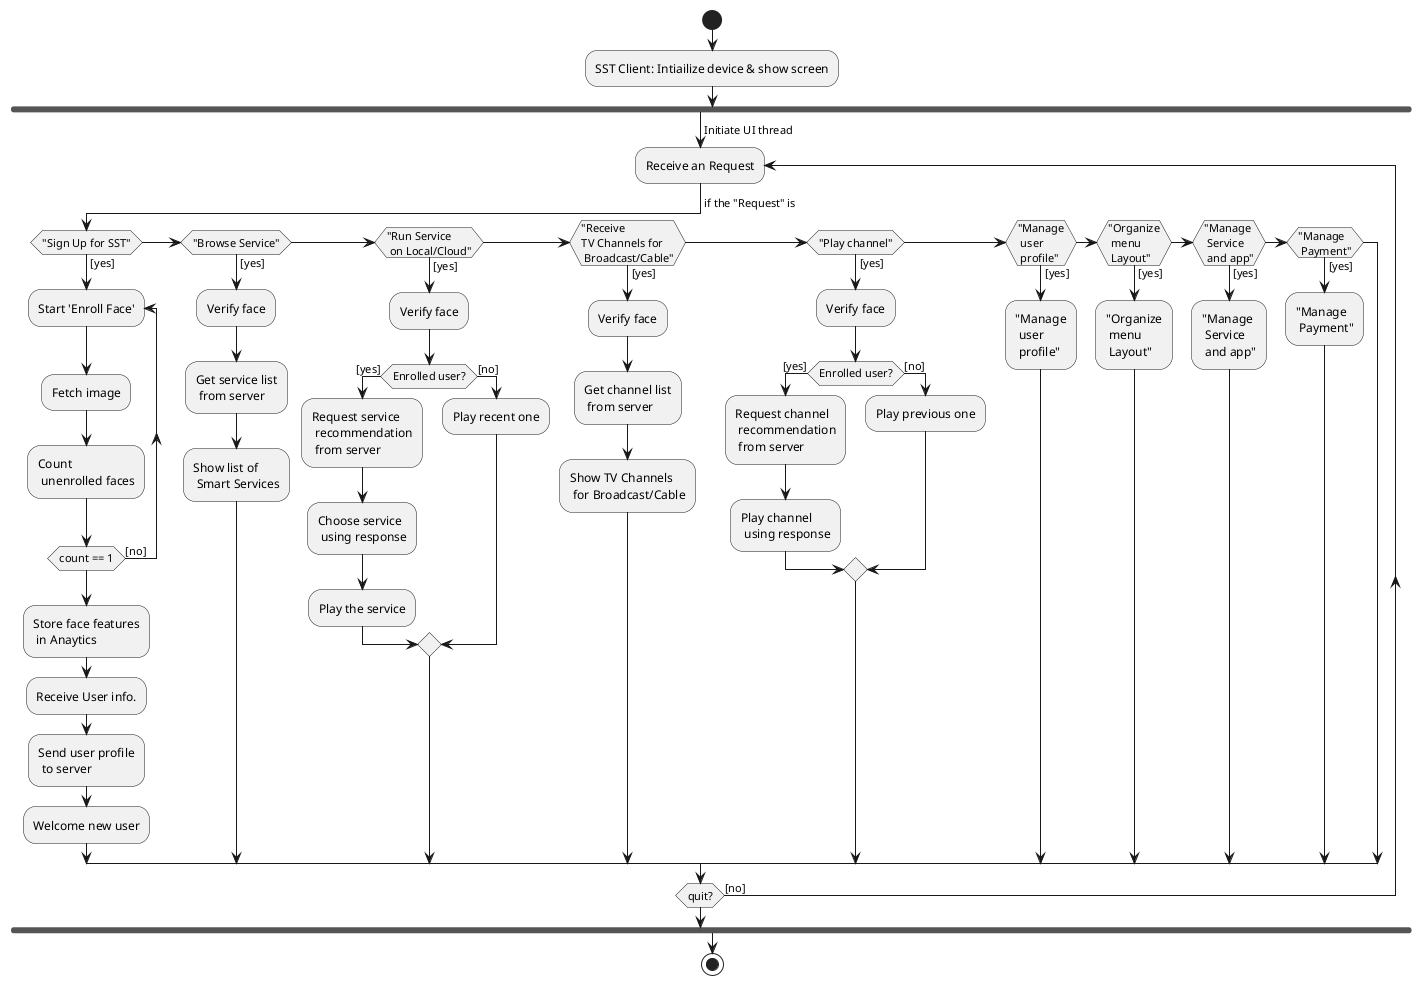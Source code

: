 @startuml
start
:SST Client: Intiailize device & show screen;

fork

->Initiate UI thread;
repeat:Receive an Request;
  -> if the "Request" is;
  if ("Sign Up for SST") then ([yes])
    repeat:Start 'Enroll Face';
      :Fetch image;
      :Count 
       unenrolled faces;
    repeat while (count == 1) is ([no])
    :Store face features\n in Anaytics;
    :Receive User info.;
    :Send user profile
     to server;
    :Welcome new user;
  elseif ("Browse Service") then ([yes])
    :Verify face;
    :Get service list\n from server;
    :Show list of\n Smart Services;
  elseif ("Run Service\n on Local/Cloud") then ([yes])
    :Verify face;
    if (Enrolled user?) then ([yes])
      :Request service\n recommendation\n from server;
      :Choose service\n using response;
      :Play the service;
    else ([no])
      :Play recent one;
    endif
  elseif ("Receive\nTV Channels for\n Broadcast/Cable") then ([yes])
    :Verify face;
    :Get channel list\n from server;
    :Show TV Channels
     for Broadcast/Cable;
  elseif ("Play channel") then ([yes])
    :Verify face;
    if (Enrolled user?) then ([yes])
      :Request channel\n recommendation\n from server;
      :Play channel\n using response;
    else ([no])
      :Play previous one;
    endif
  elseif ("Manage\n user\n profile") then ([yes])
    :"Manage\n user\n profile";
  elseif ("Organize\n menu\n Layout") then ([yes])
    :"Organize\n menu\n Layout";
  elseif ("Manage\n Service\n and app") then ([yes])
    :"Manage\n Service\n and app";
  elseif ("Manage\n Payment") then ([yes])
    :"Manage\n Payment";
' "Browse payment history"
' "Update creditcard info",
' "Get bill for service",
' "Pay with creditcard"
  endif

repeat while (quit?) is ([no])
 

endfork

stop
@enduml